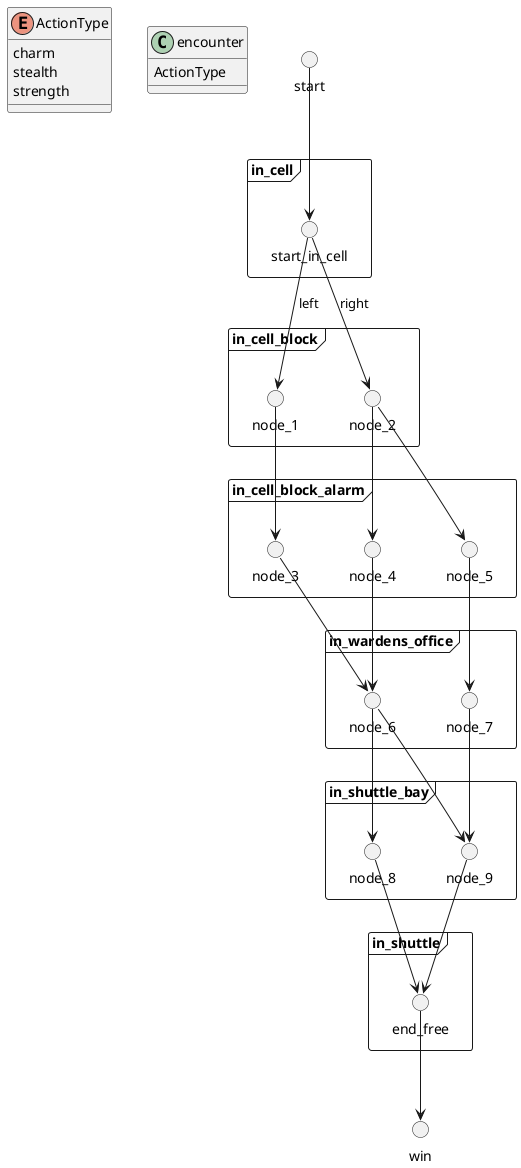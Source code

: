 @startuml Game_Story
enum ActionType
ActionType : charm
ActionType : stealth
ActionType : strength

class encounter
encounter : ActionType

() start
() win

package in_cell <<Frame>> {
    () start_in_cell
    start_in_cell : charm gaurd
    start_in_cell : overpower guard
}

package in_cell_block <<Frame>> {
    () node_1
    node_1 : sneak and let prisoners out
    () node_2
    node_2 : fight and let prisoners out
    node_2 : intimidate guards to let prisoners out
}

package in_cell_block_alarm <<Frame>> {
    () node_3
    node_3 : sneak out of block during commotion
    () node_4
    node_4 : intimidate single guard to let you pass
    () node_5
    node_5 : defeat guards with inmates and leave block
}

package in_wardens_office <<Frame>> {
    () node_6
    node_6 : intimidate warden
    node_6 : sneak in and get key
    () node_7
    node_7 : commandeer wardens office and get key
}

package in_shuttle_bay <<Frame>> {
    () node_8 
    node_8 : negotiate with corrupt guard to let you go
    () node_9 
    node_9 : defeat shuttle guard
}

package in_shuttle <<Frame>> {
    () end_free
    end_free : defend shuttle from guards
    end_free : negotiate with freighter
    end_free : create distraction to escape
}

start --> start_in_cell
start_in_cell --> node_1 : left
start_in_cell --> node_2 : right
node_1 --> node_3
node_2 --> node_4
node_2 --> node_5
node_3 --> node_6
node_4 --> node_6
node_5 --> node_7
node_6 --> node_8
node_6 --> node_9
node_7 --> node_9
node_8 --> end_free
node_9 --> end_free
end_free --> win
@enduml
